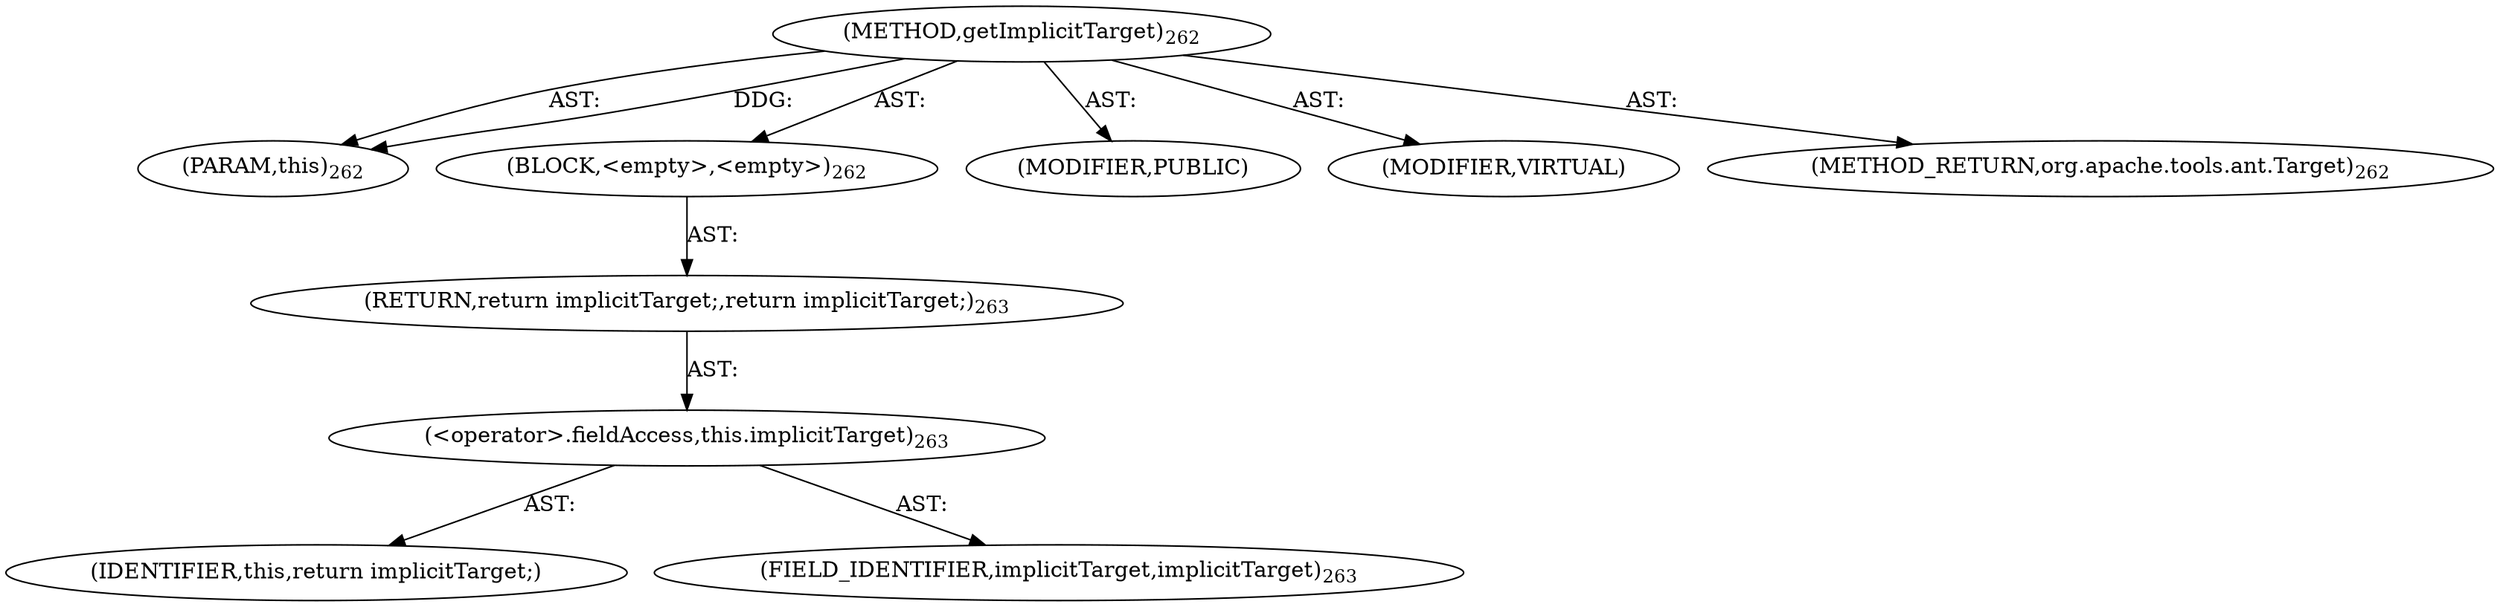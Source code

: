 digraph "getImplicitTarget" {  
"111669149710" [label = <(METHOD,getImplicitTarget)<SUB>262</SUB>> ]
"115964117015" [label = <(PARAM,this)<SUB>262</SUB>> ]
"25769803793" [label = <(BLOCK,&lt;empty&gt;,&lt;empty&gt;)<SUB>262</SUB>> ]
"146028888074" [label = <(RETURN,return implicitTarget;,return implicitTarget;)<SUB>263</SUB>> ]
"30064771153" [label = <(&lt;operator&gt;.fieldAccess,this.implicitTarget)<SUB>263</SUB>> ]
"68719476785" [label = <(IDENTIFIER,this,return implicitTarget;)> ]
"55834574885" [label = <(FIELD_IDENTIFIER,implicitTarget,implicitTarget)<SUB>263</SUB>> ]
"133143986215" [label = <(MODIFIER,PUBLIC)> ]
"133143986216" [label = <(MODIFIER,VIRTUAL)> ]
"128849018894" [label = <(METHOD_RETURN,org.apache.tools.ant.Target)<SUB>262</SUB>> ]
  "111669149710" -> "115964117015"  [ label = "AST: "] 
  "111669149710" -> "25769803793"  [ label = "AST: "] 
  "111669149710" -> "133143986215"  [ label = "AST: "] 
  "111669149710" -> "133143986216"  [ label = "AST: "] 
  "111669149710" -> "128849018894"  [ label = "AST: "] 
  "25769803793" -> "146028888074"  [ label = "AST: "] 
  "146028888074" -> "30064771153"  [ label = "AST: "] 
  "30064771153" -> "68719476785"  [ label = "AST: "] 
  "30064771153" -> "55834574885"  [ label = "AST: "] 
  "111669149710" -> "115964117015"  [ label = "DDG: "] 
}
